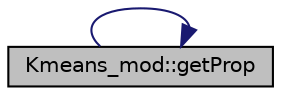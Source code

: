 digraph "Kmeans_mod::getProp"
{
 // LATEX_PDF_SIZE
  edge [fontname="Helvetica",fontsize="10",labelfontname="Helvetica",labelfontsize="10"];
  node [fontname="Helvetica",fontsize="10",shape=record];
  rankdir="RL";
  Node1 [label="Kmeans_mod::getProp",height=0.2,width=0.4,color="black", fillcolor="grey75", style="filled", fontcolor="black",tooltip="This is a method of class Kmeans_type. Compute the following properties (components) of the input obj..."];
  Node1 -> Node1 [dir="back",color="midnightblue",fontsize="10",style="solid",fontname="Helvetica"];
}
